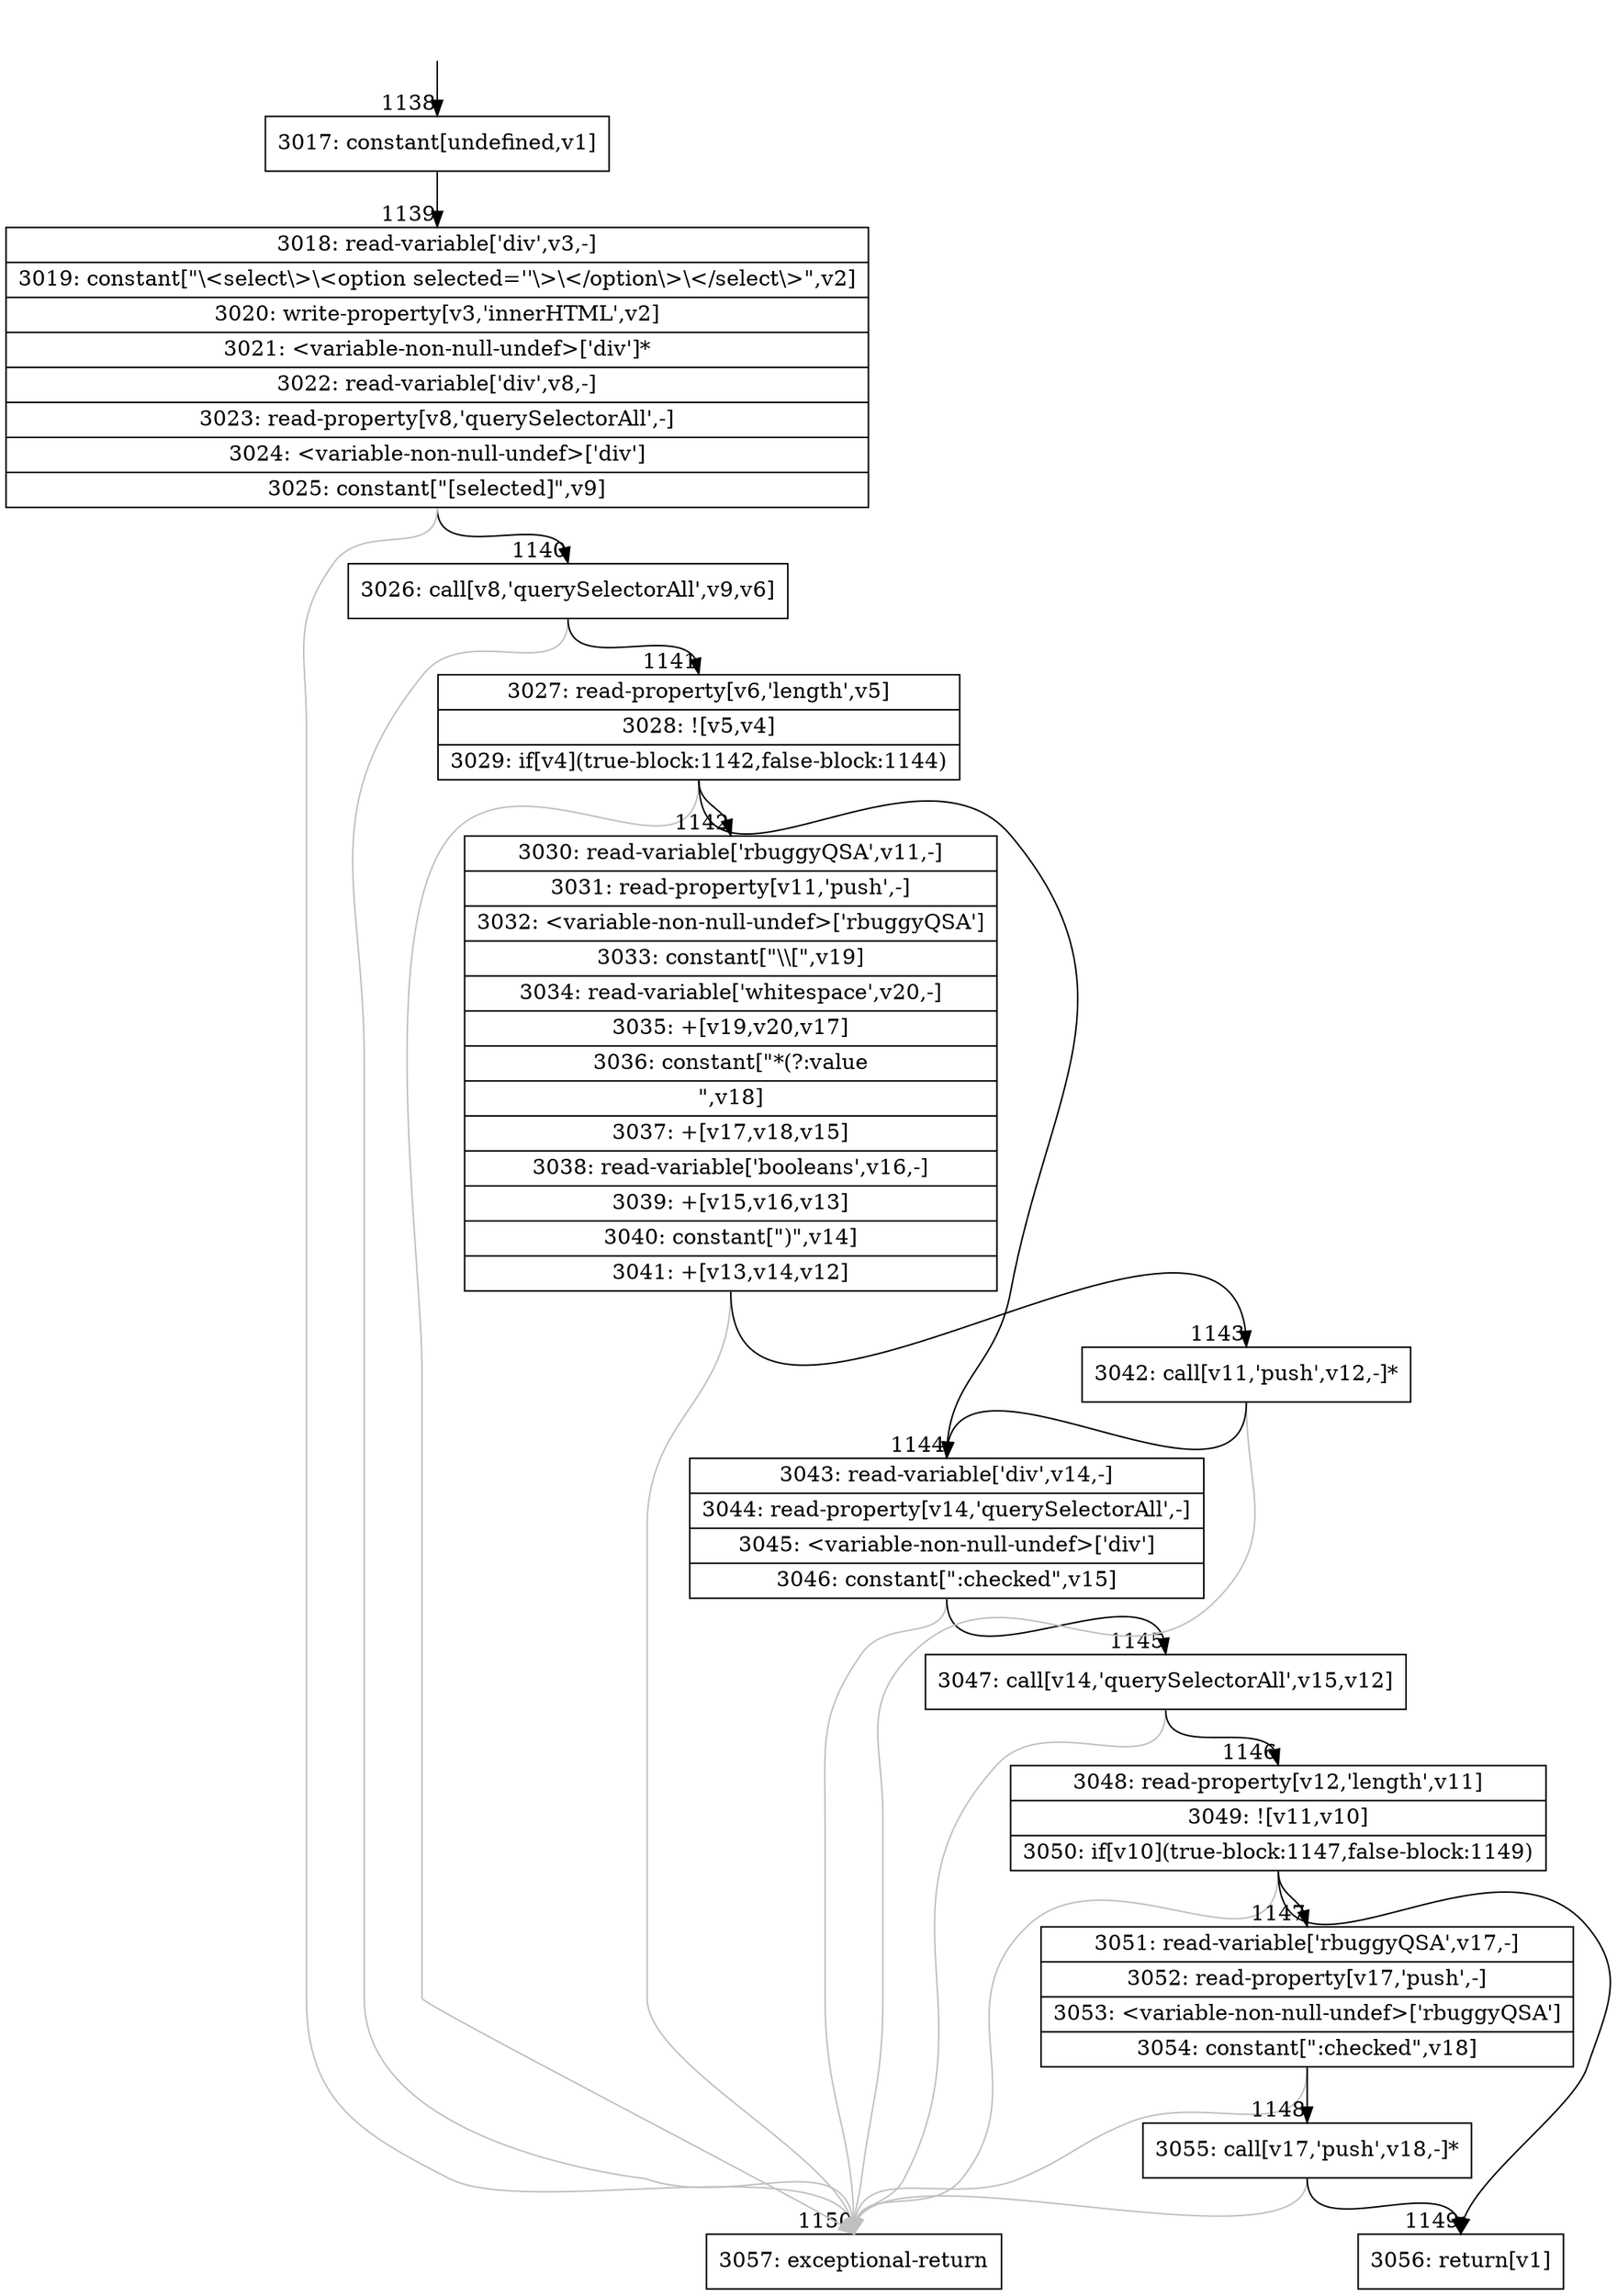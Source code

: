 digraph {
rankdir="TD"
BB_entry90[shape=none,label=""];
BB_entry90 -> BB1138 [tailport=s, headport=n, headlabel="    1138"]
BB1138 [shape=record label="{3017: constant[undefined,v1]}" ] 
BB1138 -> BB1139 [tailport=s, headport=n, headlabel="      1139"]
BB1139 [shape=record label="{3018: read-variable['div',v3,-]|3019: constant[\"\\\<select\\\>\\\<option selected=''\\\>\\\</option\\\>\\\</select\\\>\",v2]|3020: write-property[v3,'innerHTML',v2]|3021: \<variable-non-null-undef\>['div']*|3022: read-variable['div',v8,-]|3023: read-property[v8,'querySelectorAll',-]|3024: \<variable-non-null-undef\>['div']|3025: constant[\"[selected]\",v9]}" ] 
BB1139 -> BB1140 [tailport=s, headport=n, headlabel="      1140"]
BB1139 -> BB1150 [tailport=s, headport=n, color=gray, headlabel="      1150"]
BB1140 [shape=record label="{3026: call[v8,'querySelectorAll',v9,v6]}" ] 
BB1140 -> BB1141 [tailport=s, headport=n, headlabel="      1141"]
BB1140 -> BB1150 [tailport=s, headport=n, color=gray]
BB1141 [shape=record label="{3027: read-property[v6,'length',v5]|3028: ![v5,v4]|3029: if[v4](true-block:1142,false-block:1144)}" ] 
BB1141 -> BB1142 [tailport=s, headport=n, headlabel="      1142"]
BB1141 -> BB1144 [tailport=s, headport=n, headlabel="      1144"]
BB1141 -> BB1150 [tailport=s, headport=n, color=gray]
BB1142 [shape=record label="{3030: read-variable['rbuggyQSA',v11,-]|3031: read-property[v11,'push',-]|3032: \<variable-non-null-undef\>['rbuggyQSA']|3033: constant[\"\\\\[\",v19]|3034: read-variable['whitespace',v20,-]|3035: +[v19,v20,v17]|3036: constant[\"*(?:value|\",v18]|3037: +[v17,v18,v15]|3038: read-variable['booleans',v16,-]|3039: +[v15,v16,v13]|3040: constant[\")\",v14]|3041: +[v13,v14,v12]}" ] 
BB1142 -> BB1143 [tailport=s, headport=n, headlabel="      1143"]
BB1142 -> BB1150 [tailport=s, headport=n, color=gray]
BB1143 [shape=record label="{3042: call[v11,'push',v12,-]*}" ] 
BB1143 -> BB1144 [tailport=s, headport=n]
BB1143 -> BB1150 [tailport=s, headport=n, color=gray]
BB1144 [shape=record label="{3043: read-variable['div',v14,-]|3044: read-property[v14,'querySelectorAll',-]|3045: \<variable-non-null-undef\>['div']|3046: constant[\":checked\",v15]}" ] 
BB1144 -> BB1145 [tailport=s, headport=n, headlabel="      1145"]
BB1144 -> BB1150 [tailport=s, headport=n, color=gray]
BB1145 [shape=record label="{3047: call[v14,'querySelectorAll',v15,v12]}" ] 
BB1145 -> BB1146 [tailport=s, headport=n, headlabel="      1146"]
BB1145 -> BB1150 [tailport=s, headport=n, color=gray]
BB1146 [shape=record label="{3048: read-property[v12,'length',v11]|3049: ![v11,v10]|3050: if[v10](true-block:1147,false-block:1149)}" ] 
BB1146 -> BB1147 [tailport=s, headport=n, headlabel="      1147"]
BB1146 -> BB1149 [tailport=s, headport=n, headlabel="      1149"]
BB1146 -> BB1150 [tailport=s, headport=n, color=gray]
BB1147 [shape=record label="{3051: read-variable['rbuggyQSA',v17,-]|3052: read-property[v17,'push',-]|3053: \<variable-non-null-undef\>['rbuggyQSA']|3054: constant[\":checked\",v18]}" ] 
BB1147 -> BB1148 [tailport=s, headport=n, headlabel="      1148"]
BB1147 -> BB1150 [tailport=s, headport=n, color=gray]
BB1148 [shape=record label="{3055: call[v17,'push',v18,-]*}" ] 
BB1148 -> BB1149 [tailport=s, headport=n]
BB1148 -> BB1150 [tailport=s, headport=n, color=gray]
BB1149 [shape=record label="{3056: return[v1]}" ] 
BB1150 [shape=record label="{3057: exceptional-return}" ] 
}
